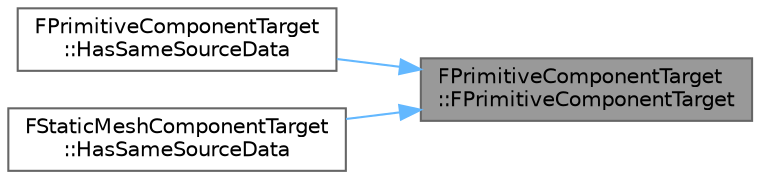 digraph "FPrimitiveComponentTarget::FPrimitiveComponentTarget"
{
 // INTERACTIVE_SVG=YES
 // LATEX_PDF_SIZE
  bgcolor="transparent";
  edge [fontname=Helvetica,fontsize=10,labelfontname=Helvetica,labelfontsize=10];
  node [fontname=Helvetica,fontsize=10,shape=box,height=0.2,width=0.4];
  rankdir="RL";
  Node1 [id="Node000001",label="FPrimitiveComponentTarget\l::FPrimitiveComponentTarget",height=0.2,width=0.4,color="gray40", fillcolor="grey60", style="filled", fontcolor="black",tooltip="Constructor UPrimitivecomponent*."];
  Node1 -> Node2 [id="edge1_Node000001_Node000002",dir="back",color="steelblue1",style="solid",tooltip=" "];
  Node2 [id="Node000002",label="FPrimitiveComponentTarget\l::HasSameSourceData",height=0.2,width=0.4,color="grey40", fillcolor="white", style="filled",URL="$d8/d57/classFPrimitiveComponentTarget.html#a88aef8008e893690a63b0e4ac6fec744",tooltip="Checks if the underlying asset that would be edited by CommitMesh() is the same for two ComponentTarg..."];
  Node1 -> Node3 [id="edge2_Node000001_Node000003",dir="back",color="steelblue1",style="solid",tooltip=" "];
  Node3 [id="Node000003",label="FStaticMeshComponentTarget\l::HasSameSourceData",height=0.2,width=0.4,color="grey40", fillcolor="white", style="filled",URL="$d2/dd7/classFStaticMeshComponentTarget.html#af861cf0a2b1805e06482cb47b1c7f622",tooltip="Checks if the underlying asset that would be edited by CommitMesh() is the same for two ComponentTarg..."];
}
